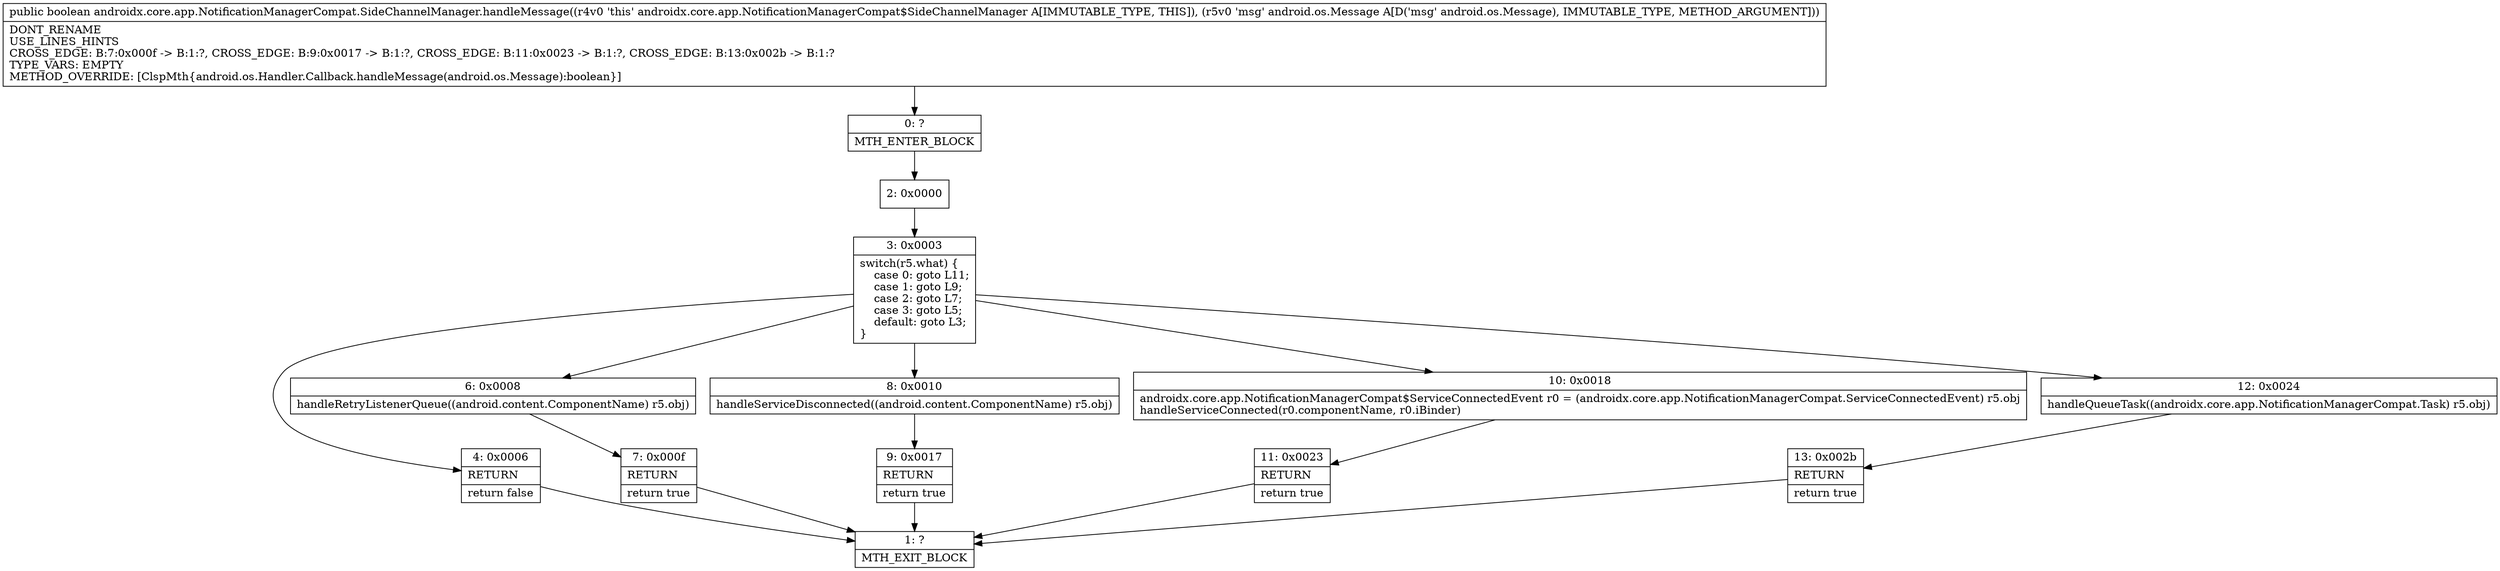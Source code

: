 digraph "CFG forandroidx.core.app.NotificationManagerCompat.SideChannelManager.handleMessage(Landroid\/os\/Message;)Z" {
Node_0 [shape=record,label="{0\:\ ?|MTH_ENTER_BLOCK\l}"];
Node_2 [shape=record,label="{2\:\ 0x0000}"];
Node_3 [shape=record,label="{3\:\ 0x0003|switch(r5.what) \{\l    case 0: goto L11;\l    case 1: goto L9;\l    case 2: goto L7;\l    case 3: goto L5;\l    default: goto L3;\l\}\l}"];
Node_4 [shape=record,label="{4\:\ 0x0006|RETURN\l|return false\l}"];
Node_1 [shape=record,label="{1\:\ ?|MTH_EXIT_BLOCK\l}"];
Node_6 [shape=record,label="{6\:\ 0x0008|handleRetryListenerQueue((android.content.ComponentName) r5.obj)\l}"];
Node_7 [shape=record,label="{7\:\ 0x000f|RETURN\l|return true\l}"];
Node_8 [shape=record,label="{8\:\ 0x0010|handleServiceDisconnected((android.content.ComponentName) r5.obj)\l}"];
Node_9 [shape=record,label="{9\:\ 0x0017|RETURN\l|return true\l}"];
Node_10 [shape=record,label="{10\:\ 0x0018|androidx.core.app.NotificationManagerCompat$ServiceConnectedEvent r0 = (androidx.core.app.NotificationManagerCompat.ServiceConnectedEvent) r5.obj\lhandleServiceConnected(r0.componentName, r0.iBinder)\l}"];
Node_11 [shape=record,label="{11\:\ 0x0023|RETURN\l|return true\l}"];
Node_12 [shape=record,label="{12\:\ 0x0024|handleQueueTask((androidx.core.app.NotificationManagerCompat.Task) r5.obj)\l}"];
Node_13 [shape=record,label="{13\:\ 0x002b|RETURN\l|return true\l}"];
MethodNode[shape=record,label="{public boolean androidx.core.app.NotificationManagerCompat.SideChannelManager.handleMessage((r4v0 'this' androidx.core.app.NotificationManagerCompat$SideChannelManager A[IMMUTABLE_TYPE, THIS]), (r5v0 'msg' android.os.Message A[D('msg' android.os.Message), IMMUTABLE_TYPE, METHOD_ARGUMENT]))  | DONT_RENAME\lUSE_LINES_HINTS\lCROSS_EDGE: B:7:0x000f \-\> B:1:?, CROSS_EDGE: B:9:0x0017 \-\> B:1:?, CROSS_EDGE: B:11:0x0023 \-\> B:1:?, CROSS_EDGE: B:13:0x002b \-\> B:1:?\lTYPE_VARS: EMPTY\lMETHOD_OVERRIDE: [ClspMth\{android.os.Handler.Callback.handleMessage(android.os.Message):boolean\}]\l}"];
MethodNode -> Node_0;Node_0 -> Node_2;
Node_2 -> Node_3;
Node_3 -> Node_4;
Node_3 -> Node_6;
Node_3 -> Node_8;
Node_3 -> Node_10;
Node_3 -> Node_12;
Node_4 -> Node_1;
Node_6 -> Node_7;
Node_7 -> Node_1;
Node_8 -> Node_9;
Node_9 -> Node_1;
Node_10 -> Node_11;
Node_11 -> Node_1;
Node_12 -> Node_13;
Node_13 -> Node_1;
}

